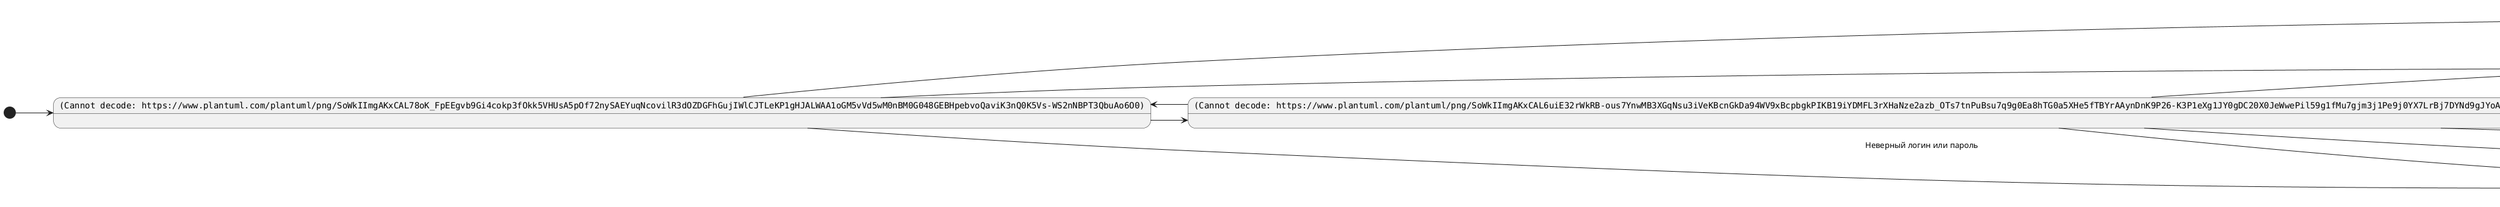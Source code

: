 @startuml states
left to right direction

state login as "<img https://www.plantuml.com/plantuml/png/SoWkIImgAKxCAL78oK_FpEEgvb9Gi4cokp3fOkk5VHUsA5pOf72nySAEYuqNcovilR3dOZDGFhGujIWlCJTLeKP1gHJALWAA1oGM5vVd5wM0nBM0G048GEBHpebvoQaviK3nQ0K5Vs-WS2nNBPT3QbuAo6O0>"
state register as "<img https://www.plantuml.com/plantuml/png/SoWkIImgAKxCAL6uiE32rWkRB-ous7YnwMB3XGqNsu3iVeKBcnGkDa94WV9xBcpbgkPIKB19iYDMFL3rXHaNze2azb_OTs7tnPuBsu7q9g0Ea8hTG0a5XHe5fTBYrAAynDnK9P26-K3P1eXg1JY0gDC20X0JeWwePil59g1fMu7gjm3j1Pe9j0YX7LrBj7DYNd9gJYoAeT4A2lxUG5OiLosNGsfU2YX0k000>"
state item_list as "<img https://www.plantuml.com/plantuml/png/PP9FIiDG4CRtESM05qXRAov4kdCb5EnEkeYqs69DfQbGiOMOBXHQKKfN1Ic2k8xHaDV4n2jyxmgUm2CupPzOy2rcthpvVZE1BnMZh_NwXjRf4vxn1I5l4C4dQN5oO4jpdPLhXVXmJCynPdA25Qi4GS0ZnXZbsiMddDHfo98bedYUJp_B-NtozWA1G4wb9SrwF6qKnxsJVInWCsyZOEoTy04tBLsialLRSShqJx3XmU4OGi3DMiEu-IXDfWLyEKQGlht2HGWxhHQ84438MxZnXpk8yl7jQgkhDwcmGzLUbmwr0J6agceXtr5GlwqmlwivUQIT6vVwAHre7MrmHKQnd935d2nkaEK_iDPgwsSNMeDgsxjgfcMmb8Eb3R2KWAD_jimHuGqs70XfoUc6ZmI7u2EI9Zm8X7ASE3BZvXq4mUFB0npu49aroaYfDFN6-lVu1G00>"
' state s2 as "<img >"
' state s3 as "<img >"
' state s4 as "<img >"
' state s5 as "<img >"

[*] --> login

login --> [*]
login --> Ошибка : Неверный логин или пароль
login --> register

register --> [*]
register --> Ошибка : Пароли не совпадают
register --> Ошибка : Пользователь с таким именем уже существует
register --> Ошибка : Не заполнены все поля

register --> login

login --> item_list
register --> item_list
